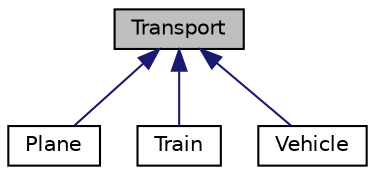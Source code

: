 digraph "Transport"
{
 // LATEX_PDF_SIZE
  edge [fontname="Helvetica",fontsize="10",labelfontname="Helvetica",labelfontsize="10"];
  node [fontname="Helvetica",fontsize="10",shape=record];
  Node1 [label="Transport",height=0.2,width=0.4,color="black", fillcolor="grey75", style="filled", fontcolor="black",tooltip=" "];
  Node1 -> Node2 [dir="back",color="midnightblue",fontsize="10",style="solid",fontname="Helvetica"];
  Node2 [label="Plane",height=0.2,width=0.4,color="black", fillcolor="white", style="filled",URL="$classPlane.html",tooltip=" "];
  Node1 -> Node3 [dir="back",color="midnightblue",fontsize="10",style="solid",fontname="Helvetica"];
  Node3 [label="Train",height=0.2,width=0.4,color="black", fillcolor="white", style="filled",URL="$classTrain.html",tooltip=" "];
  Node1 -> Node4 [dir="back",color="midnightblue",fontsize="10",style="solid",fontname="Helvetica"];
  Node4 [label="Vehicle",height=0.2,width=0.4,color="black", fillcolor="white", style="filled",URL="$classVehicle.html",tooltip=" "];
}
